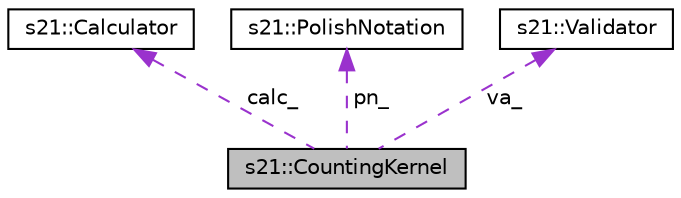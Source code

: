 digraph "s21::CountingKernel"
{
 // LATEX_PDF_SIZE
  edge [fontname="Helvetica",fontsize="10",labelfontname="Helvetica",labelfontsize="10"];
  node [fontname="Helvetica",fontsize="10",shape=record];
  Node1 [label="s21::CountingKernel",height=0.2,width=0.4,color="black", fillcolor="grey75", style="filled", fontcolor="black",tooltip="The base class of the model."];
  Node2 -> Node1 [dir="back",color="darkorchid3",fontsize="10",style="dashed",label=" calc_" ,fontname="Helvetica"];
  Node2 [label="s21::Calculator",height=0.2,width=0.4,color="black", fillcolor="white", style="filled",URL="$classs21_1_1Calculator.html",tooltip="Support class of the model."];
  Node3 -> Node1 [dir="back",color="darkorchid3",fontsize="10",style="dashed",label=" pn_" ,fontname="Helvetica"];
  Node3 [label="s21::PolishNotation",height=0.2,width=0.4,color="black", fillcolor="white", style="filled",URL="$classs21_1_1PolishNotation.html",tooltip="Support class of the model."];
  Node4 -> Node1 [dir="back",color="darkorchid3",fontsize="10",style="dashed",label=" va_" ,fontname="Helvetica"];
  Node4 [label="s21::Validator",height=0.2,width=0.4,color="black", fillcolor="white", style="filled",URL="$classs21_1_1Validator.html",tooltip="Support class of the model."];
}
